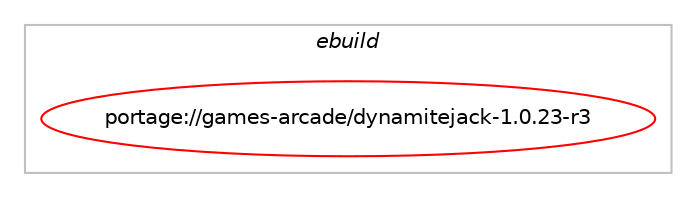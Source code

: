 digraph prolog {

# *************
# Graph options
# *************

newrank=true;
concentrate=true;
compound=true;
graph [rankdir=LR,fontname=Helvetica,fontsize=10,ranksep=1.5];#, ranksep=2.5, nodesep=0.2];
edge  [arrowhead=vee];
node  [fontname=Helvetica,fontsize=10];

# **********
# The ebuild
# **********

subgraph cluster_leftcol {
color=gray;
label=<<i>ebuild</i>>;
id [label="portage://games-arcade/dynamitejack-1.0.23-r3", color=red, width=4, href="../games-arcade/dynamitejack-1.0.23-r3.svg"];
}

# ****************
# The dependencies
# ****************

subgraph cluster_midcol {
color=gray;
label=<<i>dependencies</i>>;
subgraph cluster_compile {
fillcolor="#eeeeee";
style=filled;
label=<<i>compile</i>>;
}
subgraph cluster_compileandrun {
fillcolor="#eeeeee";
style=filled;
label=<<i>compile and run</i>>;
}
subgraph cluster_run {
fillcolor="#eeeeee";
style=filled;
label=<<i>run</i>>;
# *** BEGIN UNKNOWN DEPENDENCY TYPE (TODO) ***
# id -> equal(package_dependency(portage://games-arcade/dynamitejack-1.0.23-r3,run,no,media-libs,alsa-lib,greaterequal,[1.0.27.2,,,1.0.27.2],[],[use(enable(abi_x86_32),negative)]))
# *** END UNKNOWN DEPENDENCY TYPE (TODO) ***

# *** BEGIN UNKNOWN DEPENDENCY TYPE (TODO) ***
# id -> equal(package_dependency(portage://games-arcade/dynamitejack-1.0.23-r3,run,no,media-libs,flac,greaterequal,[1.2.1,,-r5,1.2.1-r5],[],[use(enable(abi_x86_32),negative)]))
# *** END UNKNOWN DEPENDENCY TYPE (TODO) ***

# *** BEGIN UNKNOWN DEPENDENCY TYPE (TODO) ***
# id -> equal(package_dependency(portage://games-arcade/dynamitejack-1.0.23-r3,run,no,media-libs,libogg,greaterequal,[1.3.0,,,1.3.0],[],[use(enable(abi_x86_32),negative)]))
# *** END UNKNOWN DEPENDENCY TYPE (TODO) ***

# *** BEGIN UNKNOWN DEPENDENCY TYPE (TODO) ***
# id -> equal(package_dependency(portage://games-arcade/dynamitejack-1.0.23-r3,run,no,media-libs,libpulse,greaterequal,[2.1,,-r1,2.1-r1],[],[use(enable(abi_x86_32),negative)]))
# *** END UNKNOWN DEPENDENCY TYPE (TODO) ***

# *** BEGIN UNKNOWN DEPENDENCY TYPE (TODO) ***
# id -> equal(package_dependency(portage://games-arcade/dynamitejack-1.0.23-r3,run,no,media-libs,libsdl,greaterequal,[1.2.15,,-r4,1.2.15-r4],[],[use(enable(X),none),use(enable(sound),none),use(enable(joystick),none),use(enable(opengl),none),use(enable(video),none),use(enable(abi_x86_32),negative)]))
# *** END UNKNOWN DEPENDENCY TYPE (TODO) ***

# *** BEGIN UNKNOWN DEPENDENCY TYPE (TODO) ***
# id -> equal(package_dependency(portage://games-arcade/dynamitejack-1.0.23-r3,run,no,media-libs,libsndfile,greaterequal,[1.0.25,,,1.0.25],[],[use(enable(abi_x86_32),negative)]))
# *** END UNKNOWN DEPENDENCY TYPE (TODO) ***

# *** BEGIN UNKNOWN DEPENDENCY TYPE (TODO) ***
# id -> equal(package_dependency(portage://games-arcade/dynamitejack-1.0.23-r3,run,no,media-libs,libvorbis,greaterequal,[1.3.3,,-r1,1.3.3-r1],[],[use(enable(abi_x86_32),negative)]))
# *** END UNKNOWN DEPENDENCY TYPE (TODO) ***

# *** BEGIN UNKNOWN DEPENDENCY TYPE (TODO) ***
# id -> equal(package_dependency(portage://games-arcade/dynamitejack-1.0.23-r3,run,no,virtual,glu,greaterequal,[9.0,,-r1,9.0-r1],[],[use(enable(abi_x86_32),negative)]))
# *** END UNKNOWN DEPENDENCY TYPE (TODO) ***

# *** BEGIN UNKNOWN DEPENDENCY TYPE (TODO) ***
# id -> equal(package_dependency(portage://games-arcade/dynamitejack-1.0.23-r3,run,no,virtual,opengl,greaterequal,[7.0,,-r1,7.0-r1],[],[use(enable(abi_x86_32),negative)]))
# *** END UNKNOWN DEPENDENCY TYPE (TODO) ***

# *** BEGIN UNKNOWN DEPENDENCY TYPE (TODO) ***
# id -> equal(package_dependency(portage://games-arcade/dynamitejack-1.0.23-r3,run,no,x11-libs,libICE,greaterequal,[1.0.8,,-r1,1.0.8-r1],[],[use(enable(abi_x86_32),negative)]))
# *** END UNKNOWN DEPENDENCY TYPE (TODO) ***

# *** BEGIN UNKNOWN DEPENDENCY TYPE (TODO) ***
# id -> equal(package_dependency(portage://games-arcade/dynamitejack-1.0.23-r3,run,no,x11-libs,libSM,greaterequal,[1.2.1,,-r1,1.2.1-r1],[],[use(enable(abi_x86_32),negative)]))
# *** END UNKNOWN DEPENDENCY TYPE (TODO) ***

# *** BEGIN UNKNOWN DEPENDENCY TYPE (TODO) ***
# id -> equal(package_dependency(portage://games-arcade/dynamitejack-1.0.23-r3,run,no,x11-libs,libX11,greaterequal,[1.6.2,,,1.6.2],[],[use(enable(abi_x86_32),negative)]))
# *** END UNKNOWN DEPENDENCY TYPE (TODO) ***

# *** BEGIN UNKNOWN DEPENDENCY TYPE (TODO) ***
# id -> equal(package_dependency(portage://games-arcade/dynamitejack-1.0.23-r3,run,no,x11-libs,libXau,greaterequal,[1.0.7,,-r1,1.0.7-r1],[],[use(enable(abi_x86_32),negative)]))
# *** END UNKNOWN DEPENDENCY TYPE (TODO) ***

# *** BEGIN UNKNOWN DEPENDENCY TYPE (TODO) ***
# id -> equal(package_dependency(portage://games-arcade/dynamitejack-1.0.23-r3,run,no,x11-libs,libXdmcp,greaterequal,[1.1.1,,-r1,1.1.1-r1],[],[use(enable(abi_x86_32),negative)]))
# *** END UNKNOWN DEPENDENCY TYPE (TODO) ***

# *** BEGIN UNKNOWN DEPENDENCY TYPE (TODO) ***
# id -> equal(package_dependency(portage://games-arcade/dynamitejack-1.0.23-r3,run,no,x11-libs,libXext,greaterequal,[1.3.2,,,1.3.2],[],[use(enable(abi_x86_32),negative)]))
# *** END UNKNOWN DEPENDENCY TYPE (TODO) ***

# *** BEGIN UNKNOWN DEPENDENCY TYPE (TODO) ***
# id -> equal(package_dependency(portage://games-arcade/dynamitejack-1.0.23-r3,run,no,x11-libs,libXi,greaterequal,[1.7.2,,,1.7.2],[],[use(enable(abi_x86_32),negative)]))
# *** END UNKNOWN DEPENDENCY TYPE (TODO) ***

# *** BEGIN UNKNOWN DEPENDENCY TYPE (TODO) ***
# id -> equal(package_dependency(portage://games-arcade/dynamitejack-1.0.23-r3,run,no,x11-libs,libXtst,greaterequal,[1.2.1,,-r1,1.2.1-r1],[],[use(enable(abi_x86_32),negative)]))
# *** END UNKNOWN DEPENDENCY TYPE (TODO) ***

# *** BEGIN UNKNOWN DEPENDENCY TYPE (TODO) ***
# id -> equal(package_dependency(portage://games-arcade/dynamitejack-1.0.23-r3,run,no,x11-libs,libxcb,greaterequal,[1.9.1,,,1.9.1],[],[use(enable(abi_x86_32),negative)]))
# *** END UNKNOWN DEPENDENCY TYPE (TODO) ***

}
}

# **************
# The candidates
# **************

subgraph cluster_choices {
rank=same;
color=gray;
label=<<i>candidates</i>>;

}

}
